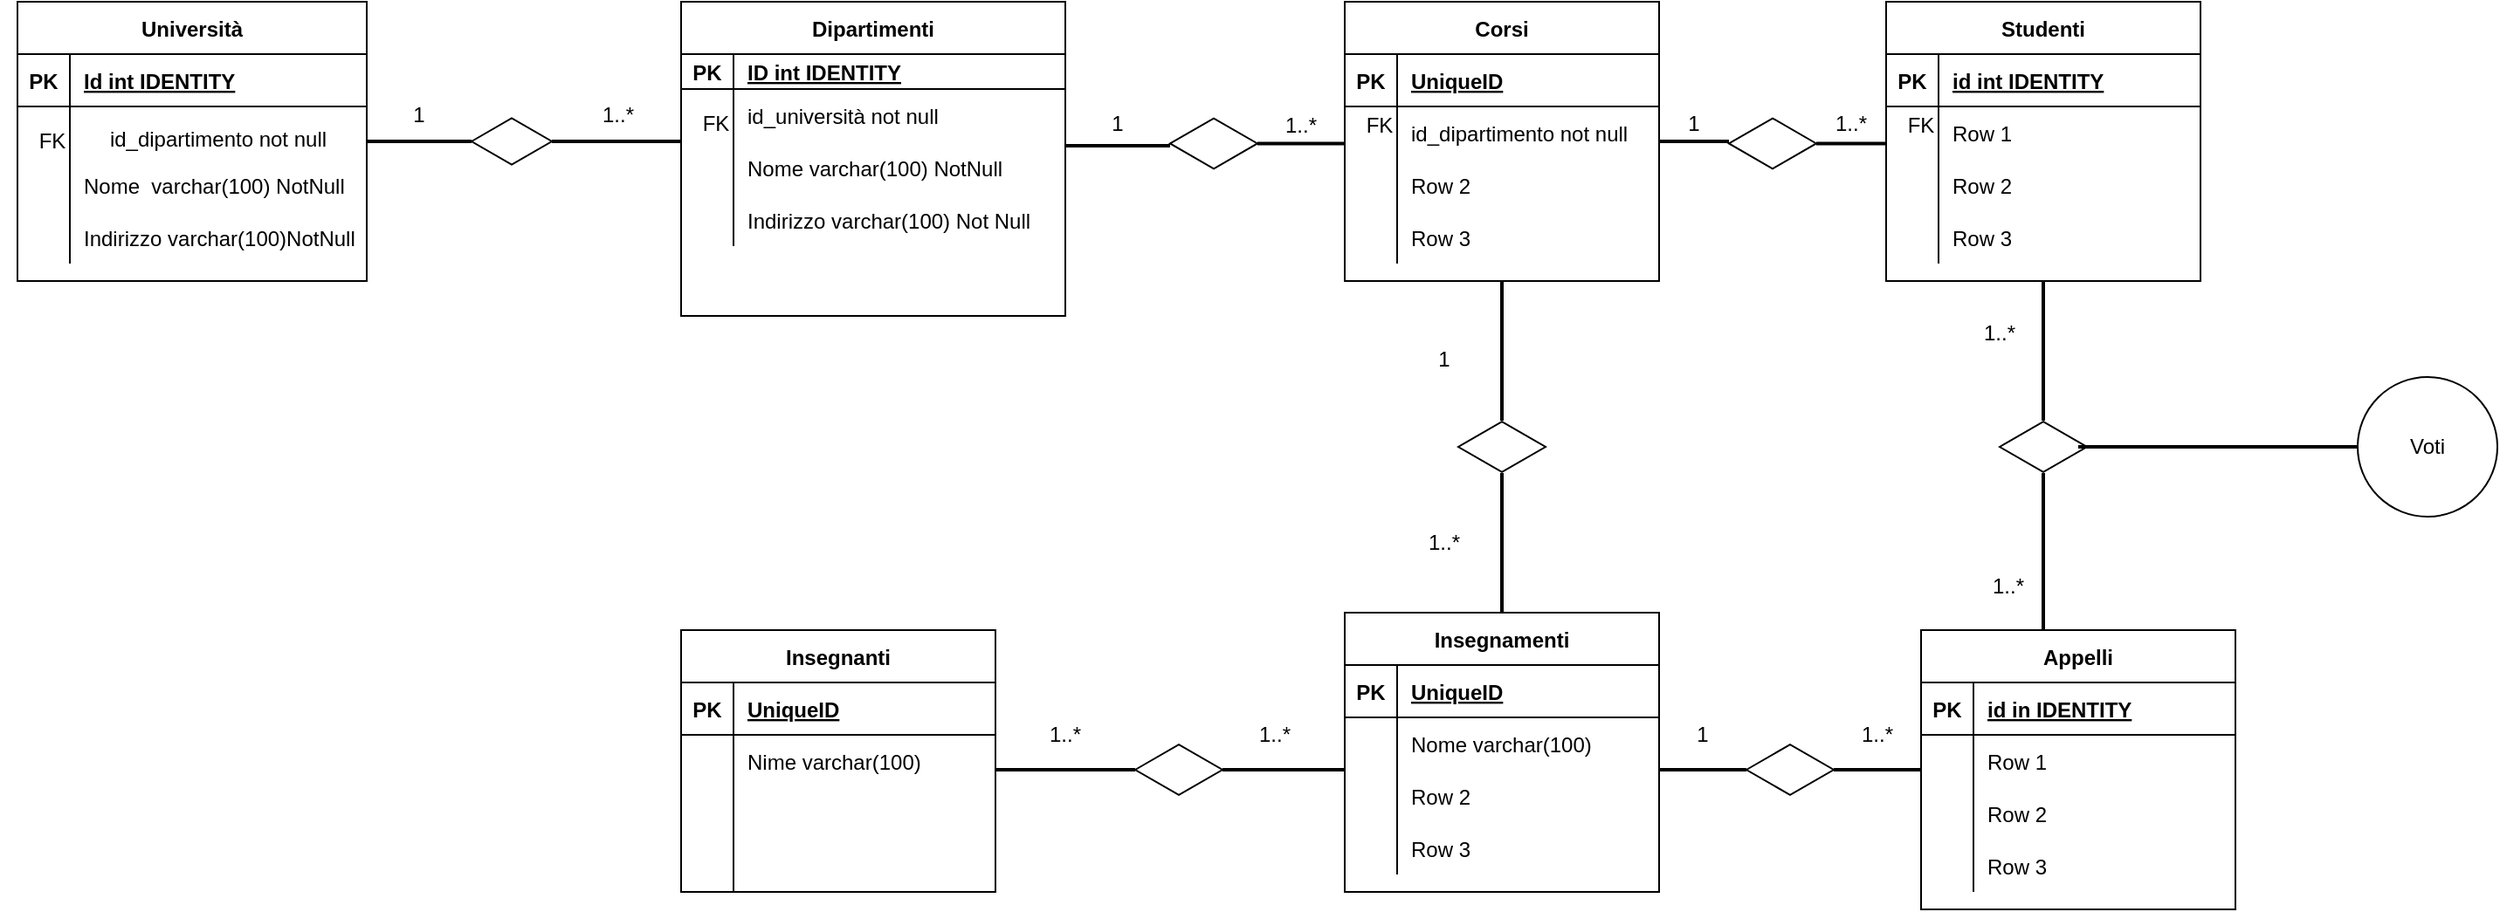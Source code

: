 <mxfile version="17.4.6"><diagram id="hRJZjyuGzu5IcPhB0tD8" name="Page-1"><mxGraphModel dx="868" dy="477" grid="1" gridSize="10" guides="1" tooltips="1" connect="1" arrows="1" fold="1" page="1" pageScale="1" pageWidth="827" pageHeight="1169" math="0" shadow="0"><root><mxCell id="0"/><mxCell id="1" parent="0"/><mxCell id="jMCWg-eEjQGSR-gEFapw-22" value="Dipartimenti" style="shape=table;startSize=30;container=1;collapsible=1;childLayout=tableLayout;fixedRows=1;rowLines=0;fontStyle=1;align=center;resizeLast=1;" vertex="1" parent="1"><mxGeometry x="420" y="80" width="220" height="180" as="geometry"/></mxCell><mxCell id="jMCWg-eEjQGSR-gEFapw-23" value="" style="shape=tableRow;horizontal=0;startSize=0;swimlaneHead=0;swimlaneBody=0;fillColor=none;collapsible=0;dropTarget=0;points=[[0,0.5],[1,0.5]];portConstraint=eastwest;top=0;left=0;right=0;bottom=1;" vertex="1" parent="jMCWg-eEjQGSR-gEFapw-22"><mxGeometry y="30" width="220" height="20" as="geometry"/></mxCell><mxCell id="jMCWg-eEjQGSR-gEFapw-24" value="PK" style="shape=partialRectangle;connectable=0;fillColor=none;top=0;left=0;bottom=0;right=0;fontStyle=1;overflow=hidden;" vertex="1" parent="jMCWg-eEjQGSR-gEFapw-23"><mxGeometry width="30" height="20" as="geometry"><mxRectangle width="30" height="20" as="alternateBounds"/></mxGeometry></mxCell><mxCell id="jMCWg-eEjQGSR-gEFapw-25" value="ID int IDENTITY" style="shape=partialRectangle;connectable=0;fillColor=none;top=0;left=0;bottom=0;right=0;align=left;spacingLeft=6;fontStyle=5;overflow=hidden;" vertex="1" parent="jMCWg-eEjQGSR-gEFapw-23"><mxGeometry x="30" width="190" height="20" as="geometry"><mxRectangle width="190" height="20" as="alternateBounds"/></mxGeometry></mxCell><mxCell id="jMCWg-eEjQGSR-gEFapw-32" value="" style="shape=tableRow;horizontal=0;startSize=0;swimlaneHead=0;swimlaneBody=0;fillColor=none;collapsible=0;dropTarget=0;points=[[0,0.5],[1,0.5]];portConstraint=eastwest;top=0;left=0;right=0;bottom=0;" vertex="1" parent="jMCWg-eEjQGSR-gEFapw-22"><mxGeometry y="50" width="220" height="30" as="geometry"/></mxCell><mxCell id="jMCWg-eEjQGSR-gEFapw-33" value="" style="shape=partialRectangle;connectable=0;fillColor=none;top=0;left=0;bottom=0;right=0;editable=1;overflow=hidden;" vertex="1" parent="jMCWg-eEjQGSR-gEFapw-32"><mxGeometry width="30" height="30" as="geometry"><mxRectangle width="30" height="30" as="alternateBounds"/></mxGeometry></mxCell><mxCell id="jMCWg-eEjQGSR-gEFapw-34" value="id_università not null" style="shape=partialRectangle;connectable=0;fillColor=none;top=0;left=0;bottom=0;right=0;align=left;spacingLeft=6;overflow=hidden;" vertex="1" parent="jMCWg-eEjQGSR-gEFapw-32"><mxGeometry x="30" width="190" height="30" as="geometry"><mxRectangle width="190" height="30" as="alternateBounds"/></mxGeometry></mxCell><mxCell id="jMCWg-eEjQGSR-gEFapw-26" value="" style="shape=tableRow;horizontal=0;startSize=0;swimlaneHead=0;swimlaneBody=0;fillColor=none;collapsible=0;dropTarget=0;points=[[0,0.5],[1,0.5]];portConstraint=eastwest;top=0;left=0;right=0;bottom=0;" vertex="1" parent="jMCWg-eEjQGSR-gEFapw-22"><mxGeometry y="80" width="220" height="30" as="geometry"/></mxCell><mxCell id="jMCWg-eEjQGSR-gEFapw-27" value="" style="shape=partialRectangle;connectable=0;fillColor=none;top=0;left=0;bottom=0;right=0;editable=1;overflow=hidden;" vertex="1" parent="jMCWg-eEjQGSR-gEFapw-26"><mxGeometry width="30" height="30" as="geometry"><mxRectangle width="30" height="30" as="alternateBounds"/></mxGeometry></mxCell><mxCell id="jMCWg-eEjQGSR-gEFapw-28" value="Nome varchar(100) NotNull" style="shape=partialRectangle;connectable=0;fillColor=none;top=0;left=0;bottom=0;right=0;align=left;spacingLeft=6;overflow=hidden;" vertex="1" parent="jMCWg-eEjQGSR-gEFapw-26"><mxGeometry x="30" width="190" height="30" as="geometry"><mxRectangle width="190" height="30" as="alternateBounds"/></mxGeometry></mxCell><mxCell id="jMCWg-eEjQGSR-gEFapw-29" value="" style="shape=tableRow;horizontal=0;startSize=0;swimlaneHead=0;swimlaneBody=0;fillColor=none;collapsible=0;dropTarget=0;points=[[0,0.5],[1,0.5]];portConstraint=eastwest;top=0;left=0;right=0;bottom=0;" vertex="1" parent="jMCWg-eEjQGSR-gEFapw-22"><mxGeometry y="110" width="220" height="30" as="geometry"/></mxCell><mxCell id="jMCWg-eEjQGSR-gEFapw-30" value="" style="shape=partialRectangle;connectable=0;fillColor=none;top=0;left=0;bottom=0;right=0;editable=1;overflow=hidden;" vertex="1" parent="jMCWg-eEjQGSR-gEFapw-29"><mxGeometry width="30" height="30" as="geometry"><mxRectangle width="30" height="30" as="alternateBounds"/></mxGeometry></mxCell><mxCell id="jMCWg-eEjQGSR-gEFapw-31" value="Indirizzo varchar(100) Not Null" style="shape=partialRectangle;connectable=0;fillColor=none;top=0;left=0;bottom=0;right=0;align=left;spacingLeft=6;overflow=hidden;" vertex="1" parent="jMCWg-eEjQGSR-gEFapw-29"><mxGeometry x="30" width="190" height="30" as="geometry"><mxRectangle width="190" height="30" as="alternateBounds"/></mxGeometry></mxCell><mxCell id="jMCWg-eEjQGSR-gEFapw-35" value="Università" style="shape=table;startSize=30;container=1;collapsible=1;childLayout=tableLayout;fixedRows=1;rowLines=0;fontStyle=1;align=center;resizeLast=1;" vertex="1" parent="1"><mxGeometry x="40" y="80" width="200" height="160" as="geometry"/></mxCell><mxCell id="jMCWg-eEjQGSR-gEFapw-36" value="" style="shape=tableRow;horizontal=0;startSize=0;swimlaneHead=0;swimlaneBody=0;fillColor=none;collapsible=0;dropTarget=0;points=[[0,0.5],[1,0.5]];portConstraint=eastwest;top=0;left=0;right=0;bottom=1;" vertex="1" parent="jMCWg-eEjQGSR-gEFapw-35"><mxGeometry y="30" width="200" height="30" as="geometry"/></mxCell><mxCell id="jMCWg-eEjQGSR-gEFapw-37" value="PK" style="shape=partialRectangle;connectable=0;fillColor=none;top=0;left=0;bottom=0;right=0;fontStyle=1;overflow=hidden;" vertex="1" parent="jMCWg-eEjQGSR-gEFapw-36"><mxGeometry width="30" height="30" as="geometry"><mxRectangle width="30" height="30" as="alternateBounds"/></mxGeometry></mxCell><mxCell id="jMCWg-eEjQGSR-gEFapw-38" value="Id int IDENTITY" style="shape=partialRectangle;connectable=0;fillColor=none;top=0;left=0;bottom=0;right=0;align=left;spacingLeft=6;fontStyle=5;overflow=hidden;" vertex="1" parent="jMCWg-eEjQGSR-gEFapw-36"><mxGeometry x="30" width="170" height="30" as="geometry"><mxRectangle width="170" height="30" as="alternateBounds"/></mxGeometry></mxCell><mxCell id="jMCWg-eEjQGSR-gEFapw-45" value="" style="shape=tableRow;horizontal=0;startSize=0;swimlaneHead=0;swimlaneBody=0;fillColor=none;collapsible=0;dropTarget=0;points=[[0,0.5],[1,0.5]];portConstraint=eastwest;top=0;left=0;right=0;bottom=0;" vertex="1" parent="jMCWg-eEjQGSR-gEFapw-35"><mxGeometry y="60" width="200" height="30" as="geometry"/></mxCell><mxCell id="jMCWg-eEjQGSR-gEFapw-46" value="" style="shape=partialRectangle;connectable=0;fillColor=none;top=0;left=0;bottom=0;right=0;editable=1;overflow=hidden;" vertex="1" parent="jMCWg-eEjQGSR-gEFapw-45"><mxGeometry width="30" height="30" as="geometry"><mxRectangle width="30" height="30" as="alternateBounds"/></mxGeometry></mxCell><mxCell id="jMCWg-eEjQGSR-gEFapw-47" value="" style="shape=partialRectangle;connectable=0;fillColor=none;top=0;left=0;bottom=0;right=0;align=left;spacingLeft=6;overflow=hidden;" vertex="1" parent="jMCWg-eEjQGSR-gEFapw-45"><mxGeometry x="30" width="170" height="30" as="geometry"><mxRectangle width="170" height="30" as="alternateBounds"/></mxGeometry></mxCell><mxCell id="jMCWg-eEjQGSR-gEFapw-39" value="" style="shape=tableRow;horizontal=0;startSize=0;swimlaneHead=0;swimlaneBody=0;fillColor=none;collapsible=0;dropTarget=0;points=[[0,0.5],[1,0.5]];portConstraint=eastwest;top=0;left=0;right=0;bottom=0;" vertex="1" parent="jMCWg-eEjQGSR-gEFapw-35"><mxGeometry y="90" width="200" height="30" as="geometry"/></mxCell><mxCell id="jMCWg-eEjQGSR-gEFapw-40" value="" style="shape=partialRectangle;connectable=0;fillColor=none;top=0;left=0;bottom=0;right=0;editable=1;overflow=hidden;" vertex="1" parent="jMCWg-eEjQGSR-gEFapw-39"><mxGeometry width="30" height="30" as="geometry"><mxRectangle width="30" height="30" as="alternateBounds"/></mxGeometry></mxCell><mxCell id="jMCWg-eEjQGSR-gEFapw-41" value="Nome  varchar(100) NotNull" style="shape=partialRectangle;connectable=0;fillColor=none;top=0;left=0;bottom=0;right=0;align=left;spacingLeft=6;overflow=hidden;" vertex="1" parent="jMCWg-eEjQGSR-gEFapw-39"><mxGeometry x="30" width="170" height="30" as="geometry"><mxRectangle width="170" height="30" as="alternateBounds"/></mxGeometry></mxCell><mxCell id="jMCWg-eEjQGSR-gEFapw-42" value="" style="shape=tableRow;horizontal=0;startSize=0;swimlaneHead=0;swimlaneBody=0;fillColor=none;collapsible=0;dropTarget=0;points=[[0,0.5],[1,0.5]];portConstraint=eastwest;top=0;left=0;right=0;bottom=0;" vertex="1" parent="jMCWg-eEjQGSR-gEFapw-35"><mxGeometry y="120" width="200" height="30" as="geometry"/></mxCell><mxCell id="jMCWg-eEjQGSR-gEFapw-43" value="" style="shape=partialRectangle;connectable=0;fillColor=none;top=0;left=0;bottom=0;right=0;editable=1;overflow=hidden;" vertex="1" parent="jMCWg-eEjQGSR-gEFapw-42"><mxGeometry width="30" height="30" as="geometry"><mxRectangle width="30" height="30" as="alternateBounds"/></mxGeometry></mxCell><mxCell id="jMCWg-eEjQGSR-gEFapw-44" value="Indirizzo varchar(100)NotNull " style="shape=partialRectangle;connectable=0;fillColor=none;top=0;left=0;bottom=0;right=0;align=left;spacingLeft=6;overflow=hidden;" vertex="1" parent="jMCWg-eEjQGSR-gEFapw-42"><mxGeometry x="30" width="170" height="30" as="geometry"><mxRectangle width="170" height="30" as="alternateBounds"/></mxGeometry></mxCell><mxCell id="jMCWg-eEjQGSR-gEFapw-48" value="Insegnamenti" style="shape=table;startSize=30;container=1;collapsible=1;childLayout=tableLayout;fixedRows=1;rowLines=0;fontStyle=1;align=center;resizeLast=1;" vertex="1" parent="1"><mxGeometry x="800" y="430" width="180" height="160" as="geometry"/></mxCell><mxCell id="jMCWg-eEjQGSR-gEFapw-49" value="" style="shape=tableRow;horizontal=0;startSize=0;swimlaneHead=0;swimlaneBody=0;fillColor=none;collapsible=0;dropTarget=0;points=[[0,0.5],[1,0.5]];portConstraint=eastwest;top=0;left=0;right=0;bottom=1;" vertex="1" parent="jMCWg-eEjQGSR-gEFapw-48"><mxGeometry y="30" width="180" height="30" as="geometry"/></mxCell><mxCell id="jMCWg-eEjQGSR-gEFapw-50" value="PK" style="shape=partialRectangle;connectable=0;fillColor=none;top=0;left=0;bottom=0;right=0;fontStyle=1;overflow=hidden;" vertex="1" parent="jMCWg-eEjQGSR-gEFapw-49"><mxGeometry width="30" height="30" as="geometry"><mxRectangle width="30" height="30" as="alternateBounds"/></mxGeometry></mxCell><mxCell id="jMCWg-eEjQGSR-gEFapw-51" value="UniqueID" style="shape=partialRectangle;connectable=0;fillColor=none;top=0;left=0;bottom=0;right=0;align=left;spacingLeft=6;fontStyle=5;overflow=hidden;" vertex="1" parent="jMCWg-eEjQGSR-gEFapw-49"><mxGeometry x="30" width="150" height="30" as="geometry"><mxRectangle width="150" height="30" as="alternateBounds"/></mxGeometry></mxCell><mxCell id="jMCWg-eEjQGSR-gEFapw-52" value="" style="shape=tableRow;horizontal=0;startSize=0;swimlaneHead=0;swimlaneBody=0;fillColor=none;collapsible=0;dropTarget=0;points=[[0,0.5],[1,0.5]];portConstraint=eastwest;top=0;left=0;right=0;bottom=0;" vertex="1" parent="jMCWg-eEjQGSR-gEFapw-48"><mxGeometry y="60" width="180" height="30" as="geometry"/></mxCell><mxCell id="jMCWg-eEjQGSR-gEFapw-53" value="" style="shape=partialRectangle;connectable=0;fillColor=none;top=0;left=0;bottom=0;right=0;editable=1;overflow=hidden;" vertex="1" parent="jMCWg-eEjQGSR-gEFapw-52"><mxGeometry width="30" height="30" as="geometry"><mxRectangle width="30" height="30" as="alternateBounds"/></mxGeometry></mxCell><mxCell id="jMCWg-eEjQGSR-gEFapw-54" value="Nome varchar(100)" style="shape=partialRectangle;connectable=0;fillColor=none;top=0;left=0;bottom=0;right=0;align=left;spacingLeft=6;overflow=hidden;" vertex="1" parent="jMCWg-eEjQGSR-gEFapw-52"><mxGeometry x="30" width="150" height="30" as="geometry"><mxRectangle width="150" height="30" as="alternateBounds"/></mxGeometry></mxCell><mxCell id="jMCWg-eEjQGSR-gEFapw-55" value="" style="shape=tableRow;horizontal=0;startSize=0;swimlaneHead=0;swimlaneBody=0;fillColor=none;collapsible=0;dropTarget=0;points=[[0,0.5],[1,0.5]];portConstraint=eastwest;top=0;left=0;right=0;bottom=0;" vertex="1" parent="jMCWg-eEjQGSR-gEFapw-48"><mxGeometry y="90" width="180" height="30" as="geometry"/></mxCell><mxCell id="jMCWg-eEjQGSR-gEFapw-56" value="" style="shape=partialRectangle;connectable=0;fillColor=none;top=0;left=0;bottom=0;right=0;editable=1;overflow=hidden;" vertex="1" parent="jMCWg-eEjQGSR-gEFapw-55"><mxGeometry width="30" height="30" as="geometry"><mxRectangle width="30" height="30" as="alternateBounds"/></mxGeometry></mxCell><mxCell id="jMCWg-eEjQGSR-gEFapw-57" value="Row 2" style="shape=partialRectangle;connectable=0;fillColor=none;top=0;left=0;bottom=0;right=0;align=left;spacingLeft=6;overflow=hidden;" vertex="1" parent="jMCWg-eEjQGSR-gEFapw-55"><mxGeometry x="30" width="150" height="30" as="geometry"><mxRectangle width="150" height="30" as="alternateBounds"/></mxGeometry></mxCell><mxCell id="jMCWg-eEjQGSR-gEFapw-58" value="" style="shape=tableRow;horizontal=0;startSize=0;swimlaneHead=0;swimlaneBody=0;fillColor=none;collapsible=0;dropTarget=0;points=[[0,0.5],[1,0.5]];portConstraint=eastwest;top=0;left=0;right=0;bottom=0;" vertex="1" parent="jMCWg-eEjQGSR-gEFapw-48"><mxGeometry y="120" width="180" height="30" as="geometry"/></mxCell><mxCell id="jMCWg-eEjQGSR-gEFapw-59" value="" style="shape=partialRectangle;connectable=0;fillColor=none;top=0;left=0;bottom=0;right=0;editable=1;overflow=hidden;" vertex="1" parent="jMCWg-eEjQGSR-gEFapw-58"><mxGeometry width="30" height="30" as="geometry"><mxRectangle width="30" height="30" as="alternateBounds"/></mxGeometry></mxCell><mxCell id="jMCWg-eEjQGSR-gEFapw-60" value="Row 3" style="shape=partialRectangle;connectable=0;fillColor=none;top=0;left=0;bottom=0;right=0;align=left;spacingLeft=6;overflow=hidden;" vertex="1" parent="jMCWg-eEjQGSR-gEFapw-58"><mxGeometry x="30" width="150" height="30" as="geometry"><mxRectangle width="150" height="30" as="alternateBounds"/></mxGeometry></mxCell><mxCell id="jMCWg-eEjQGSR-gEFapw-61" value="Corsi" style="shape=table;startSize=30;container=1;collapsible=1;childLayout=tableLayout;fixedRows=1;rowLines=0;fontStyle=1;align=center;resizeLast=1;" vertex="1" parent="1"><mxGeometry x="800" y="80" width="180" height="160" as="geometry"/></mxCell><mxCell id="jMCWg-eEjQGSR-gEFapw-62" value="" style="shape=tableRow;horizontal=0;startSize=0;swimlaneHead=0;swimlaneBody=0;fillColor=none;collapsible=0;dropTarget=0;points=[[0,0.5],[1,0.5]];portConstraint=eastwest;top=0;left=0;right=0;bottom=1;" vertex="1" parent="jMCWg-eEjQGSR-gEFapw-61"><mxGeometry y="30" width="180" height="30" as="geometry"/></mxCell><mxCell id="jMCWg-eEjQGSR-gEFapw-63" value="PK" style="shape=partialRectangle;connectable=0;fillColor=none;top=0;left=0;bottom=0;right=0;fontStyle=1;overflow=hidden;" vertex="1" parent="jMCWg-eEjQGSR-gEFapw-62"><mxGeometry width="30" height="30" as="geometry"><mxRectangle width="30" height="30" as="alternateBounds"/></mxGeometry></mxCell><mxCell id="jMCWg-eEjQGSR-gEFapw-64" value="UniqueID" style="shape=partialRectangle;connectable=0;fillColor=none;top=0;left=0;bottom=0;right=0;align=left;spacingLeft=6;fontStyle=5;overflow=hidden;" vertex="1" parent="jMCWg-eEjQGSR-gEFapw-62"><mxGeometry x="30" width="150" height="30" as="geometry"><mxRectangle width="150" height="30" as="alternateBounds"/></mxGeometry></mxCell><mxCell id="jMCWg-eEjQGSR-gEFapw-65" value="" style="shape=tableRow;horizontal=0;startSize=0;swimlaneHead=0;swimlaneBody=0;fillColor=none;collapsible=0;dropTarget=0;points=[[0,0.5],[1,0.5]];portConstraint=eastwest;top=0;left=0;right=0;bottom=0;" vertex="1" parent="jMCWg-eEjQGSR-gEFapw-61"><mxGeometry y="60" width="180" height="30" as="geometry"/></mxCell><mxCell id="jMCWg-eEjQGSR-gEFapw-66" value="" style="shape=partialRectangle;connectable=0;fillColor=none;top=0;left=0;bottom=0;right=0;editable=1;overflow=hidden;" vertex="1" parent="jMCWg-eEjQGSR-gEFapw-65"><mxGeometry width="30" height="30" as="geometry"><mxRectangle width="30" height="30" as="alternateBounds"/></mxGeometry></mxCell><mxCell id="jMCWg-eEjQGSR-gEFapw-67" value="id_dipartimento not null" style="shape=partialRectangle;connectable=0;fillColor=none;top=0;left=0;bottom=0;right=0;align=left;spacingLeft=6;overflow=hidden;" vertex="1" parent="jMCWg-eEjQGSR-gEFapw-65"><mxGeometry x="30" width="150" height="30" as="geometry"><mxRectangle width="150" height="30" as="alternateBounds"/></mxGeometry></mxCell><mxCell id="jMCWg-eEjQGSR-gEFapw-68" value="" style="shape=tableRow;horizontal=0;startSize=0;swimlaneHead=0;swimlaneBody=0;fillColor=none;collapsible=0;dropTarget=0;points=[[0,0.5],[1,0.5]];portConstraint=eastwest;top=0;left=0;right=0;bottom=0;" vertex="1" parent="jMCWg-eEjQGSR-gEFapw-61"><mxGeometry y="90" width="180" height="30" as="geometry"/></mxCell><mxCell id="jMCWg-eEjQGSR-gEFapw-69" value="" style="shape=partialRectangle;connectable=0;fillColor=none;top=0;left=0;bottom=0;right=0;editable=1;overflow=hidden;" vertex="1" parent="jMCWg-eEjQGSR-gEFapw-68"><mxGeometry width="30" height="30" as="geometry"><mxRectangle width="30" height="30" as="alternateBounds"/></mxGeometry></mxCell><mxCell id="jMCWg-eEjQGSR-gEFapw-70" value="Row 2" style="shape=partialRectangle;connectable=0;fillColor=none;top=0;left=0;bottom=0;right=0;align=left;spacingLeft=6;overflow=hidden;" vertex="1" parent="jMCWg-eEjQGSR-gEFapw-68"><mxGeometry x="30" width="150" height="30" as="geometry"><mxRectangle width="150" height="30" as="alternateBounds"/></mxGeometry></mxCell><mxCell id="jMCWg-eEjQGSR-gEFapw-71" value="" style="shape=tableRow;horizontal=0;startSize=0;swimlaneHead=0;swimlaneBody=0;fillColor=none;collapsible=0;dropTarget=0;points=[[0,0.5],[1,0.5]];portConstraint=eastwest;top=0;left=0;right=0;bottom=0;" vertex="1" parent="jMCWg-eEjQGSR-gEFapw-61"><mxGeometry y="120" width="180" height="30" as="geometry"/></mxCell><mxCell id="jMCWg-eEjQGSR-gEFapw-72" value="" style="shape=partialRectangle;connectable=0;fillColor=none;top=0;left=0;bottom=0;right=0;editable=1;overflow=hidden;" vertex="1" parent="jMCWg-eEjQGSR-gEFapw-71"><mxGeometry width="30" height="30" as="geometry"><mxRectangle width="30" height="30" as="alternateBounds"/></mxGeometry></mxCell><mxCell id="jMCWg-eEjQGSR-gEFapw-73" value="Row 3" style="shape=partialRectangle;connectable=0;fillColor=none;top=0;left=0;bottom=0;right=0;align=left;spacingLeft=6;overflow=hidden;" vertex="1" parent="jMCWg-eEjQGSR-gEFapw-71"><mxGeometry x="30" width="150" height="30" as="geometry"><mxRectangle width="150" height="30" as="alternateBounds"/></mxGeometry></mxCell><mxCell id="jMCWg-eEjQGSR-gEFapw-74" value="Insegnanti" style="shape=table;startSize=30;container=1;collapsible=1;childLayout=tableLayout;fixedRows=1;rowLines=0;fontStyle=1;align=center;resizeLast=1;" vertex="1" parent="1"><mxGeometry x="420" y="440" width="180" height="150" as="geometry"/></mxCell><mxCell id="jMCWg-eEjQGSR-gEFapw-75" value="" style="shape=tableRow;horizontal=0;startSize=0;swimlaneHead=0;swimlaneBody=0;fillColor=none;collapsible=0;dropTarget=0;points=[[0,0.5],[1,0.5]];portConstraint=eastwest;top=0;left=0;right=0;bottom=1;" vertex="1" parent="jMCWg-eEjQGSR-gEFapw-74"><mxGeometry y="30" width="180" height="30" as="geometry"/></mxCell><mxCell id="jMCWg-eEjQGSR-gEFapw-76" value="PK" style="shape=partialRectangle;connectable=0;fillColor=none;top=0;left=0;bottom=0;right=0;fontStyle=1;overflow=hidden;" vertex="1" parent="jMCWg-eEjQGSR-gEFapw-75"><mxGeometry width="30" height="30" as="geometry"><mxRectangle width="30" height="30" as="alternateBounds"/></mxGeometry></mxCell><mxCell id="jMCWg-eEjQGSR-gEFapw-77" value="UniqueID" style="shape=partialRectangle;connectable=0;fillColor=none;top=0;left=0;bottom=0;right=0;align=left;spacingLeft=6;fontStyle=5;overflow=hidden;" vertex="1" parent="jMCWg-eEjQGSR-gEFapw-75"><mxGeometry x="30" width="150" height="30" as="geometry"><mxRectangle width="150" height="30" as="alternateBounds"/></mxGeometry></mxCell><mxCell id="jMCWg-eEjQGSR-gEFapw-78" value="" style="shape=tableRow;horizontal=0;startSize=0;swimlaneHead=0;swimlaneBody=0;fillColor=none;collapsible=0;dropTarget=0;points=[[0,0.5],[1,0.5]];portConstraint=eastwest;top=0;left=0;right=0;bottom=0;" vertex="1" parent="jMCWg-eEjQGSR-gEFapw-74"><mxGeometry y="60" width="180" height="30" as="geometry"/></mxCell><mxCell id="jMCWg-eEjQGSR-gEFapw-79" value="" style="shape=partialRectangle;connectable=0;fillColor=none;top=0;left=0;bottom=0;right=0;editable=1;overflow=hidden;" vertex="1" parent="jMCWg-eEjQGSR-gEFapw-78"><mxGeometry width="30" height="30" as="geometry"><mxRectangle width="30" height="30" as="alternateBounds"/></mxGeometry></mxCell><mxCell id="jMCWg-eEjQGSR-gEFapw-80" value="Nime varchar(100)" style="shape=partialRectangle;connectable=0;fillColor=none;top=0;left=0;bottom=0;right=0;align=left;spacingLeft=6;overflow=hidden;" vertex="1" parent="jMCWg-eEjQGSR-gEFapw-78"><mxGeometry x="30" width="150" height="30" as="geometry"><mxRectangle width="150" height="30" as="alternateBounds"/></mxGeometry></mxCell><mxCell id="jMCWg-eEjQGSR-gEFapw-81" value="" style="shape=tableRow;horizontal=0;startSize=0;swimlaneHead=0;swimlaneBody=0;fillColor=none;collapsible=0;dropTarget=0;points=[[0,0.5],[1,0.5]];portConstraint=eastwest;top=0;left=0;right=0;bottom=0;" vertex="1" parent="jMCWg-eEjQGSR-gEFapw-74"><mxGeometry y="90" width="180" height="30" as="geometry"/></mxCell><mxCell id="jMCWg-eEjQGSR-gEFapw-82" value="" style="shape=partialRectangle;connectable=0;fillColor=none;top=0;left=0;bottom=0;right=0;editable=1;overflow=hidden;" vertex="1" parent="jMCWg-eEjQGSR-gEFapw-81"><mxGeometry width="30" height="30" as="geometry"><mxRectangle width="30" height="30" as="alternateBounds"/></mxGeometry></mxCell><mxCell id="jMCWg-eEjQGSR-gEFapw-83" value="" style="shape=partialRectangle;connectable=0;fillColor=none;top=0;left=0;bottom=0;right=0;align=left;spacingLeft=6;overflow=hidden;" vertex="1" parent="jMCWg-eEjQGSR-gEFapw-81"><mxGeometry x="30" width="150" height="30" as="geometry"><mxRectangle width="150" height="30" as="alternateBounds"/></mxGeometry></mxCell><mxCell id="jMCWg-eEjQGSR-gEFapw-84" value="" style="shape=tableRow;horizontal=0;startSize=0;swimlaneHead=0;swimlaneBody=0;fillColor=none;collapsible=0;dropTarget=0;points=[[0,0.5],[1,0.5]];portConstraint=eastwest;top=0;left=0;right=0;bottom=0;" vertex="1" parent="jMCWg-eEjQGSR-gEFapw-74"><mxGeometry y="120" width="180" height="30" as="geometry"/></mxCell><mxCell id="jMCWg-eEjQGSR-gEFapw-85" value="" style="shape=partialRectangle;connectable=0;fillColor=none;top=0;left=0;bottom=0;right=0;editable=1;overflow=hidden;" vertex="1" parent="jMCWg-eEjQGSR-gEFapw-84"><mxGeometry width="30" height="30" as="geometry"><mxRectangle width="30" height="30" as="alternateBounds"/></mxGeometry></mxCell><mxCell id="jMCWg-eEjQGSR-gEFapw-86" value="" style="shape=partialRectangle;connectable=0;fillColor=none;top=0;left=0;bottom=0;right=0;align=left;spacingLeft=6;overflow=hidden;" vertex="1" parent="jMCWg-eEjQGSR-gEFapw-84"><mxGeometry x="30" width="150" height="30" as="geometry"><mxRectangle width="150" height="30" as="alternateBounds"/></mxGeometry></mxCell><mxCell id="jMCWg-eEjQGSR-gEFapw-87" value="Appelli" style="shape=table;startSize=30;container=1;collapsible=1;childLayout=tableLayout;fixedRows=1;rowLines=0;fontStyle=1;align=center;resizeLast=1;" vertex="1" parent="1"><mxGeometry x="1130" y="440" width="180" height="160" as="geometry"/></mxCell><mxCell id="jMCWg-eEjQGSR-gEFapw-88" value="" style="shape=tableRow;horizontal=0;startSize=0;swimlaneHead=0;swimlaneBody=0;fillColor=none;collapsible=0;dropTarget=0;points=[[0,0.5],[1,0.5]];portConstraint=eastwest;top=0;left=0;right=0;bottom=1;" vertex="1" parent="jMCWg-eEjQGSR-gEFapw-87"><mxGeometry y="30" width="180" height="30" as="geometry"/></mxCell><mxCell id="jMCWg-eEjQGSR-gEFapw-89" value="PK" style="shape=partialRectangle;connectable=0;fillColor=none;top=0;left=0;bottom=0;right=0;fontStyle=1;overflow=hidden;" vertex="1" parent="jMCWg-eEjQGSR-gEFapw-88"><mxGeometry width="30" height="30" as="geometry"><mxRectangle width="30" height="30" as="alternateBounds"/></mxGeometry></mxCell><mxCell id="jMCWg-eEjQGSR-gEFapw-90" value="id in IDENTITY" style="shape=partialRectangle;connectable=0;fillColor=none;top=0;left=0;bottom=0;right=0;align=left;spacingLeft=6;fontStyle=5;overflow=hidden;" vertex="1" parent="jMCWg-eEjQGSR-gEFapw-88"><mxGeometry x="30" width="150" height="30" as="geometry"><mxRectangle width="150" height="30" as="alternateBounds"/></mxGeometry></mxCell><mxCell id="jMCWg-eEjQGSR-gEFapw-91" value="" style="shape=tableRow;horizontal=0;startSize=0;swimlaneHead=0;swimlaneBody=0;fillColor=none;collapsible=0;dropTarget=0;points=[[0,0.5],[1,0.5]];portConstraint=eastwest;top=0;left=0;right=0;bottom=0;" vertex="1" parent="jMCWg-eEjQGSR-gEFapw-87"><mxGeometry y="60" width="180" height="30" as="geometry"/></mxCell><mxCell id="jMCWg-eEjQGSR-gEFapw-92" value="" style="shape=partialRectangle;connectable=0;fillColor=none;top=0;left=0;bottom=0;right=0;editable=1;overflow=hidden;" vertex="1" parent="jMCWg-eEjQGSR-gEFapw-91"><mxGeometry width="30" height="30" as="geometry"><mxRectangle width="30" height="30" as="alternateBounds"/></mxGeometry></mxCell><mxCell id="jMCWg-eEjQGSR-gEFapw-93" value="Row 1" style="shape=partialRectangle;connectable=0;fillColor=none;top=0;left=0;bottom=0;right=0;align=left;spacingLeft=6;overflow=hidden;" vertex="1" parent="jMCWg-eEjQGSR-gEFapw-91"><mxGeometry x="30" width="150" height="30" as="geometry"><mxRectangle width="150" height="30" as="alternateBounds"/></mxGeometry></mxCell><mxCell id="jMCWg-eEjQGSR-gEFapw-94" value="" style="shape=tableRow;horizontal=0;startSize=0;swimlaneHead=0;swimlaneBody=0;fillColor=none;collapsible=0;dropTarget=0;points=[[0,0.5],[1,0.5]];portConstraint=eastwest;top=0;left=0;right=0;bottom=0;" vertex="1" parent="jMCWg-eEjQGSR-gEFapw-87"><mxGeometry y="90" width="180" height="30" as="geometry"/></mxCell><mxCell id="jMCWg-eEjQGSR-gEFapw-95" value="" style="shape=partialRectangle;connectable=0;fillColor=none;top=0;left=0;bottom=0;right=0;editable=1;overflow=hidden;" vertex="1" parent="jMCWg-eEjQGSR-gEFapw-94"><mxGeometry width="30" height="30" as="geometry"><mxRectangle width="30" height="30" as="alternateBounds"/></mxGeometry></mxCell><mxCell id="jMCWg-eEjQGSR-gEFapw-96" value="Row 2" style="shape=partialRectangle;connectable=0;fillColor=none;top=0;left=0;bottom=0;right=0;align=left;spacingLeft=6;overflow=hidden;" vertex="1" parent="jMCWg-eEjQGSR-gEFapw-94"><mxGeometry x="30" width="150" height="30" as="geometry"><mxRectangle width="150" height="30" as="alternateBounds"/></mxGeometry></mxCell><mxCell id="jMCWg-eEjQGSR-gEFapw-97" value="" style="shape=tableRow;horizontal=0;startSize=0;swimlaneHead=0;swimlaneBody=0;fillColor=none;collapsible=0;dropTarget=0;points=[[0,0.5],[1,0.5]];portConstraint=eastwest;top=0;left=0;right=0;bottom=0;" vertex="1" parent="jMCWg-eEjQGSR-gEFapw-87"><mxGeometry y="120" width="180" height="30" as="geometry"/></mxCell><mxCell id="jMCWg-eEjQGSR-gEFapw-98" value="" style="shape=partialRectangle;connectable=0;fillColor=none;top=0;left=0;bottom=0;right=0;editable=1;overflow=hidden;" vertex="1" parent="jMCWg-eEjQGSR-gEFapw-97"><mxGeometry width="30" height="30" as="geometry"><mxRectangle width="30" height="30" as="alternateBounds"/></mxGeometry></mxCell><mxCell id="jMCWg-eEjQGSR-gEFapw-99" value="Row 3" style="shape=partialRectangle;connectable=0;fillColor=none;top=0;left=0;bottom=0;right=0;align=left;spacingLeft=6;overflow=hidden;" vertex="1" parent="jMCWg-eEjQGSR-gEFapw-97"><mxGeometry x="30" width="150" height="30" as="geometry"><mxRectangle width="150" height="30" as="alternateBounds"/></mxGeometry></mxCell><mxCell id="jMCWg-eEjQGSR-gEFapw-100" value="Studenti" style="shape=table;startSize=30;container=1;collapsible=1;childLayout=tableLayout;fixedRows=1;rowLines=0;fontStyle=1;align=center;resizeLast=1;" vertex="1" parent="1"><mxGeometry x="1110" y="80" width="180" height="160" as="geometry"/></mxCell><mxCell id="jMCWg-eEjQGSR-gEFapw-101" value="" style="shape=tableRow;horizontal=0;startSize=0;swimlaneHead=0;swimlaneBody=0;fillColor=none;collapsible=0;dropTarget=0;points=[[0,0.5],[1,0.5]];portConstraint=eastwest;top=0;left=0;right=0;bottom=1;" vertex="1" parent="jMCWg-eEjQGSR-gEFapw-100"><mxGeometry y="30" width="180" height="30" as="geometry"/></mxCell><mxCell id="jMCWg-eEjQGSR-gEFapw-102" value="PK" style="shape=partialRectangle;connectable=0;fillColor=none;top=0;left=0;bottom=0;right=0;fontStyle=1;overflow=hidden;" vertex="1" parent="jMCWg-eEjQGSR-gEFapw-101"><mxGeometry width="30" height="30" as="geometry"><mxRectangle width="30" height="30" as="alternateBounds"/></mxGeometry></mxCell><mxCell id="jMCWg-eEjQGSR-gEFapw-103" value="id int IDENTITY" style="shape=partialRectangle;connectable=0;fillColor=none;top=0;left=0;bottom=0;right=0;align=left;spacingLeft=6;fontStyle=5;overflow=hidden;" vertex="1" parent="jMCWg-eEjQGSR-gEFapw-101"><mxGeometry x="30" width="150" height="30" as="geometry"><mxRectangle width="150" height="30" as="alternateBounds"/></mxGeometry></mxCell><mxCell id="jMCWg-eEjQGSR-gEFapw-104" value="" style="shape=tableRow;horizontal=0;startSize=0;swimlaneHead=0;swimlaneBody=0;fillColor=none;collapsible=0;dropTarget=0;points=[[0,0.5],[1,0.5]];portConstraint=eastwest;top=0;left=0;right=0;bottom=0;" vertex="1" parent="jMCWg-eEjQGSR-gEFapw-100"><mxGeometry y="60" width="180" height="30" as="geometry"/></mxCell><mxCell id="jMCWg-eEjQGSR-gEFapw-105" value="" style="shape=partialRectangle;connectable=0;fillColor=none;top=0;left=0;bottom=0;right=0;editable=1;overflow=hidden;" vertex="1" parent="jMCWg-eEjQGSR-gEFapw-104"><mxGeometry width="30" height="30" as="geometry"><mxRectangle width="30" height="30" as="alternateBounds"/></mxGeometry></mxCell><mxCell id="jMCWg-eEjQGSR-gEFapw-106" value="Row 1" style="shape=partialRectangle;connectable=0;fillColor=none;top=0;left=0;bottom=0;right=0;align=left;spacingLeft=6;overflow=hidden;" vertex="1" parent="jMCWg-eEjQGSR-gEFapw-104"><mxGeometry x="30" width="150" height="30" as="geometry"><mxRectangle width="150" height="30" as="alternateBounds"/></mxGeometry></mxCell><mxCell id="jMCWg-eEjQGSR-gEFapw-107" value="" style="shape=tableRow;horizontal=0;startSize=0;swimlaneHead=0;swimlaneBody=0;fillColor=none;collapsible=0;dropTarget=0;points=[[0,0.5],[1,0.5]];portConstraint=eastwest;top=0;left=0;right=0;bottom=0;" vertex="1" parent="jMCWg-eEjQGSR-gEFapw-100"><mxGeometry y="90" width="180" height="30" as="geometry"/></mxCell><mxCell id="jMCWg-eEjQGSR-gEFapw-108" value="" style="shape=partialRectangle;connectable=0;fillColor=none;top=0;left=0;bottom=0;right=0;editable=1;overflow=hidden;" vertex="1" parent="jMCWg-eEjQGSR-gEFapw-107"><mxGeometry width="30" height="30" as="geometry"><mxRectangle width="30" height="30" as="alternateBounds"/></mxGeometry></mxCell><mxCell id="jMCWg-eEjQGSR-gEFapw-109" value="Row 2" style="shape=partialRectangle;connectable=0;fillColor=none;top=0;left=0;bottom=0;right=0;align=left;spacingLeft=6;overflow=hidden;" vertex="1" parent="jMCWg-eEjQGSR-gEFapw-107"><mxGeometry x="30" width="150" height="30" as="geometry"><mxRectangle width="150" height="30" as="alternateBounds"/></mxGeometry></mxCell><mxCell id="jMCWg-eEjQGSR-gEFapw-110" value="" style="shape=tableRow;horizontal=0;startSize=0;swimlaneHead=0;swimlaneBody=0;fillColor=none;collapsible=0;dropTarget=0;points=[[0,0.5],[1,0.5]];portConstraint=eastwest;top=0;left=0;right=0;bottom=0;" vertex="1" parent="jMCWg-eEjQGSR-gEFapw-100"><mxGeometry y="120" width="180" height="30" as="geometry"/></mxCell><mxCell id="jMCWg-eEjQGSR-gEFapw-111" value="" style="shape=partialRectangle;connectable=0;fillColor=none;top=0;left=0;bottom=0;right=0;editable=1;overflow=hidden;" vertex="1" parent="jMCWg-eEjQGSR-gEFapw-110"><mxGeometry width="30" height="30" as="geometry"><mxRectangle width="30" height="30" as="alternateBounds"/></mxGeometry></mxCell><mxCell id="jMCWg-eEjQGSR-gEFapw-112" value="Row 3" style="shape=partialRectangle;connectable=0;fillColor=none;top=0;left=0;bottom=0;right=0;align=left;spacingLeft=6;overflow=hidden;" vertex="1" parent="jMCWg-eEjQGSR-gEFapw-110"><mxGeometry x="30" width="150" height="30" as="geometry"><mxRectangle width="150" height="30" as="alternateBounds"/></mxGeometry></mxCell><mxCell id="jMCWg-eEjQGSR-gEFapw-113" value="" style="html=1;whiteSpace=wrap;aspect=fixed;shape=isoRectangle;" vertex="1" parent="1"><mxGeometry x="300" y="146.2" width="46" height="27.6" as="geometry"/></mxCell><mxCell id="jMCWg-eEjQGSR-gEFapw-114" value="" style="line;strokeWidth=2;html=1;" vertex="1" parent="1"><mxGeometry x="240" y="155" width="60" height="10" as="geometry"/></mxCell><mxCell id="jMCWg-eEjQGSR-gEFapw-115" value="" style="line;strokeWidth=2;html=1;" vertex="1" parent="1"><mxGeometry x="346" y="155" width="74" height="10" as="geometry"/></mxCell><mxCell id="jMCWg-eEjQGSR-gEFapw-116" value="" style="html=1;whiteSpace=wrap;aspect=fixed;shape=isoRectangle;" vertex="1" parent="1"><mxGeometry x="700" y="146.2" width="50" height="30" as="geometry"/></mxCell><mxCell id="jMCWg-eEjQGSR-gEFapw-117" value="" style="line;strokeWidth=2;html=1;" vertex="1" parent="1"><mxGeometry x="640" y="160" width="60" height="5" as="geometry"/></mxCell><mxCell id="jMCWg-eEjQGSR-gEFapw-118" value="" style="line;strokeWidth=2;html=1;" vertex="1" parent="1"><mxGeometry x="750" y="156.2" width="50" height="10" as="geometry"/></mxCell><mxCell id="jMCWg-eEjQGSR-gEFapw-119" value="" style="html=1;whiteSpace=wrap;aspect=fixed;shape=isoRectangle;" vertex="1" parent="1"><mxGeometry x="1020" y="146.2" width="50" height="30" as="geometry"/></mxCell><mxCell id="jMCWg-eEjQGSR-gEFapw-120" value="" style="line;strokeWidth=2;html=1;" vertex="1" parent="1"><mxGeometry x="980" y="155" width="40" height="10" as="geometry"/></mxCell><mxCell id="jMCWg-eEjQGSR-gEFapw-121" value="" style="line;strokeWidth=2;html=1;" vertex="1" parent="1"><mxGeometry x="1070" y="156.2" width="40" height="10" as="geometry"/></mxCell><mxCell id="jMCWg-eEjQGSR-gEFapw-122" value="" style="html=1;whiteSpace=wrap;aspect=fixed;shape=isoRectangle;" vertex="1" parent="1"><mxGeometry x="865" y="320" width="50" height="30" as="geometry"/></mxCell><mxCell id="jMCWg-eEjQGSR-gEFapw-123" value="" style="line;strokeWidth=2;direction=south;html=1;" vertex="1" parent="1"><mxGeometry x="885" y="240" width="10" height="80" as="geometry"/></mxCell><mxCell id="jMCWg-eEjQGSR-gEFapw-124" value="" style="line;strokeWidth=2;direction=south;html=1;" vertex="1" parent="1"><mxGeometry x="885" y="350" width="10" height="80" as="geometry"/></mxCell><mxCell id="jMCWg-eEjQGSR-gEFapw-125" value="" style="html=1;whiteSpace=wrap;aspect=fixed;shape=isoRectangle;" vertex="1" parent="1"><mxGeometry x="1030" y="505" width="50" height="30" as="geometry"/></mxCell><mxCell id="jMCWg-eEjQGSR-gEFapw-126" value="" style="line;strokeWidth=2;html=1;" vertex="1" parent="1"><mxGeometry x="980" y="515" width="50" height="10" as="geometry"/></mxCell><mxCell id="jMCWg-eEjQGSR-gEFapw-127" value="" style="line;strokeWidth=2;html=1;" vertex="1" parent="1"><mxGeometry x="1080" y="515" width="50" height="10" as="geometry"/></mxCell><mxCell id="jMCWg-eEjQGSR-gEFapw-128" value="" style="html=1;whiteSpace=wrap;aspect=fixed;shape=isoRectangle;" vertex="1" parent="1"><mxGeometry x="680" y="505" width="50" height="30" as="geometry"/></mxCell><mxCell id="jMCWg-eEjQGSR-gEFapw-129" value="" style="line;strokeWidth=2;html=1;" vertex="1" parent="1"><mxGeometry x="730" y="515" width="70" height="10" as="geometry"/></mxCell><mxCell id="jMCWg-eEjQGSR-gEFapw-130" value="" style="line;strokeWidth=2;html=1;" vertex="1" parent="1"><mxGeometry x="600" y="515" width="80" height="10" as="geometry"/></mxCell><mxCell id="jMCWg-eEjQGSR-gEFapw-131" value="1" style="text;html=1;strokeColor=none;fillColor=none;align=center;verticalAlign=middle;whiteSpace=wrap;rounded=0;" vertex="1" parent="1"><mxGeometry x="240" y="130" width="60" height="30" as="geometry"/></mxCell><mxCell id="jMCWg-eEjQGSR-gEFapw-132" value="1..*" style="text;html=1;strokeColor=none;fillColor=none;align=center;verticalAlign=middle;whiteSpace=wrap;rounded=0;" vertex="1" parent="1"><mxGeometry x="354" y="130" width="60" height="30" as="geometry"/></mxCell><mxCell id="jMCWg-eEjQGSR-gEFapw-133" value="1" style="text;html=1;strokeColor=none;fillColor=none;align=center;verticalAlign=middle;whiteSpace=wrap;rounded=0;" vertex="1" parent="1"><mxGeometry x="640" y="135" width="60" height="30" as="geometry"/></mxCell><mxCell id="jMCWg-eEjQGSR-gEFapw-134" value="1..*" style="text;html=1;strokeColor=none;fillColor=none;align=center;verticalAlign=middle;whiteSpace=wrap;rounded=0;" vertex="1" parent="1"><mxGeometry x="745" y="136.2" width="60" height="30" as="geometry"/></mxCell><mxCell id="jMCWg-eEjQGSR-gEFapw-136" value="1" style="text;html=1;strokeColor=none;fillColor=none;align=center;verticalAlign=middle;whiteSpace=wrap;rounded=0;" vertex="1" parent="1"><mxGeometry x="970" y="135" width="60" height="30" as="geometry"/></mxCell><mxCell id="jMCWg-eEjQGSR-gEFapw-137" value="1..*" style="text;html=1;strokeColor=none;fillColor=none;align=center;verticalAlign=middle;whiteSpace=wrap;rounded=0;" vertex="1" parent="1"><mxGeometry x="1060" y="135" width="60" height="30" as="geometry"/></mxCell><mxCell id="jMCWg-eEjQGSR-gEFapw-140" value="1" style="text;html=1;strokeColor=none;fillColor=none;align=center;verticalAlign=middle;whiteSpace=wrap;rounded=0;" vertex="1" parent="1"><mxGeometry x="827" y="270" width="60" height="30" as="geometry"/></mxCell><mxCell id="jMCWg-eEjQGSR-gEFapw-141" value="1..*" style="text;html=1;strokeColor=none;fillColor=none;align=center;verticalAlign=middle;whiteSpace=wrap;rounded=0;" vertex="1" parent="1"><mxGeometry x="827" y="375" width="60" height="30" as="geometry"/></mxCell><mxCell id="jMCWg-eEjQGSR-gEFapw-156" value="" style="html=1;whiteSpace=wrap;aspect=fixed;shape=isoRectangle;" vertex="1" parent="1"><mxGeometry x="1175" y="320" width="50" height="30" as="geometry"/></mxCell><mxCell id="jMCWg-eEjQGSR-gEFapw-157" value="1..*" style="text;html=1;strokeColor=none;fillColor=none;align=center;verticalAlign=middle;whiteSpace=wrap;rounded=0;" vertex="1" parent="1"><mxGeometry x="730" y="485" width="60" height="30" as="geometry"/></mxCell><mxCell id="jMCWg-eEjQGSR-gEFapw-158" value="1..*" style="text;html=1;strokeColor=none;fillColor=none;align=center;verticalAlign=middle;whiteSpace=wrap;rounded=0;" vertex="1" parent="1"><mxGeometry x="610" y="485" width="60" height="30" as="geometry"/></mxCell><mxCell id="jMCWg-eEjQGSR-gEFapw-159" value="1" style="text;html=1;strokeColor=none;fillColor=none;align=center;verticalAlign=middle;whiteSpace=wrap;rounded=0;" vertex="1" parent="1"><mxGeometry x="975" y="485" width="60" height="30" as="geometry"/></mxCell><mxCell id="jMCWg-eEjQGSR-gEFapw-161" value="1..*" style="text;html=1;strokeColor=none;fillColor=none;align=center;verticalAlign=middle;whiteSpace=wrap;rounded=0;" vertex="1" parent="1"><mxGeometry x="1075" y="485" width="60" height="30" as="geometry"/></mxCell><mxCell id="jMCWg-eEjQGSR-gEFapw-162" value="" style="line;strokeWidth=2;direction=south;html=1;" vertex="1" parent="1"><mxGeometry x="1195" y="240" width="10" height="80" as="geometry"/></mxCell><mxCell id="jMCWg-eEjQGSR-gEFapw-163" value="" style="line;strokeWidth=2;direction=south;html=1;" vertex="1" parent="1"><mxGeometry x="1195" y="350" width="10" height="90" as="geometry"/></mxCell><mxCell id="jMCWg-eEjQGSR-gEFapw-165" value="1..*" style="text;html=1;strokeColor=none;fillColor=none;align=center;verticalAlign=middle;whiteSpace=wrap;rounded=0;" vertex="1" parent="1"><mxGeometry x="1150" y="400" width="60" height="30" as="geometry"/></mxCell><mxCell id="jMCWg-eEjQGSR-gEFapw-166" value="1..*" style="text;html=1;strokeColor=none;fillColor=none;align=center;verticalAlign=middle;whiteSpace=wrap;rounded=0;" vertex="1" parent="1"><mxGeometry x="1145" y="255" width="60" height="30" as="geometry"/></mxCell><mxCell id="jMCWg-eEjQGSR-gEFapw-168" value="" style="ellipse;whiteSpace=wrap;html=1;aspect=fixed;" vertex="1" parent="1"><mxGeometry x="1380" y="295" width="80" height="80" as="geometry"/></mxCell><mxCell id="jMCWg-eEjQGSR-gEFapw-169" value="" style="line;strokeWidth=2;html=1;" vertex="1" parent="1"><mxGeometry x="1220" y="330" width="160" height="10" as="geometry"/></mxCell><mxCell id="jMCWg-eEjQGSR-gEFapw-170" value="Voti" style="text;html=1;strokeColor=none;fillColor=none;align=center;verticalAlign=middle;whiteSpace=wrap;rounded=0;" vertex="1" parent="1"><mxGeometry x="1390" y="320" width="60" height="30" as="geometry"/></mxCell><mxCell id="jMCWg-eEjQGSR-gEFapw-171" value="id_dipartimento not null&lt;div style=&quot;text-align: justify&quot;&gt;&lt;/div&gt;" style="text;html=1;strokeColor=none;fillColor=none;align=center;verticalAlign=middle;whiteSpace=wrap;rounded=0;" vertex="1" parent="1"><mxGeometry x="70" y="143.8" width="170" height="30" as="geometry"/></mxCell><mxCell id="jMCWg-eEjQGSR-gEFapw-172" value="FK" style="text;html=1;strokeColor=none;fillColor=none;align=center;verticalAlign=middle;whiteSpace=wrap;rounded=0;" vertex="1" parent="1"><mxGeometry x="30" y="145" width="60" height="30" as="geometry"/></mxCell><mxCell id="jMCWg-eEjQGSR-gEFapw-173" value="FK" style="text;html=1;strokeColor=none;fillColor=none;align=center;verticalAlign=middle;whiteSpace=wrap;rounded=0;" vertex="1" parent="1"><mxGeometry x="410" y="135" width="60" height="30" as="geometry"/></mxCell><mxCell id="jMCWg-eEjQGSR-gEFapw-174" value="FK" style="text;html=1;strokeColor=none;fillColor=none;align=center;verticalAlign=middle;whiteSpace=wrap;rounded=0;" vertex="1" parent="1"><mxGeometry x="790" y="136.2" width="60" height="30" as="geometry"/></mxCell><mxCell id="jMCWg-eEjQGSR-gEFapw-175" value="FK" style="text;html=1;strokeColor=none;fillColor=none;align=center;verticalAlign=middle;whiteSpace=wrap;rounded=0;" vertex="1" parent="1"><mxGeometry x="1100" y="136.2" width="60" height="30" as="geometry"/></mxCell></root></mxGraphModel></diagram></mxfile>